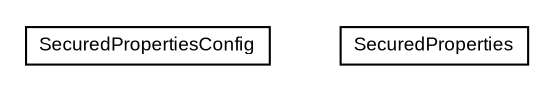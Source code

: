 #!/usr/local/bin/dot
#
# Class diagram 
# Generated by UMLGraph version R5_6-24-gf6e263 (http://www.umlgraph.org/)
#

digraph G {
	edge [fontname="arial",fontsize=10,labelfontname="arial",labelfontsize=10];
	node [fontname="arial",fontsize=10,shape=plaintext];
	nodesep=0.25;
	ranksep=0.5;
	// net.brabenetz.lib.security.properties.SecuredPropertiesConfig
	c14 [label=<<table title="net.brabenetz.lib.security.properties.SecuredPropertiesConfig" border="0" cellborder="1" cellspacing="0" cellpadding="2" port="p" href="./SecuredPropertiesConfig.html">
		<tr><td><table border="0" cellspacing="0" cellpadding="1">
<tr><td align="center" balign="center"> SecuredPropertiesConfig </td></tr>
		</table></td></tr>
		</table>>, URL="./SecuredPropertiesConfig.html", fontname="arial", fontcolor="black", fontsize=9.0];
	// net.brabenetz.lib.security.properties.SecuredProperties
	c15 [label=<<table title="net.brabenetz.lib.security.properties.SecuredProperties" border="0" cellborder="1" cellspacing="0" cellpadding="2" port="p" href="./SecuredProperties.html">
		<tr><td><table border="0" cellspacing="0" cellpadding="1">
<tr><td align="center" balign="center"> SecuredProperties </td></tr>
		</table></td></tr>
		</table>>, URL="./SecuredProperties.html", fontname="arial", fontcolor="black", fontsize=9.0];
}

